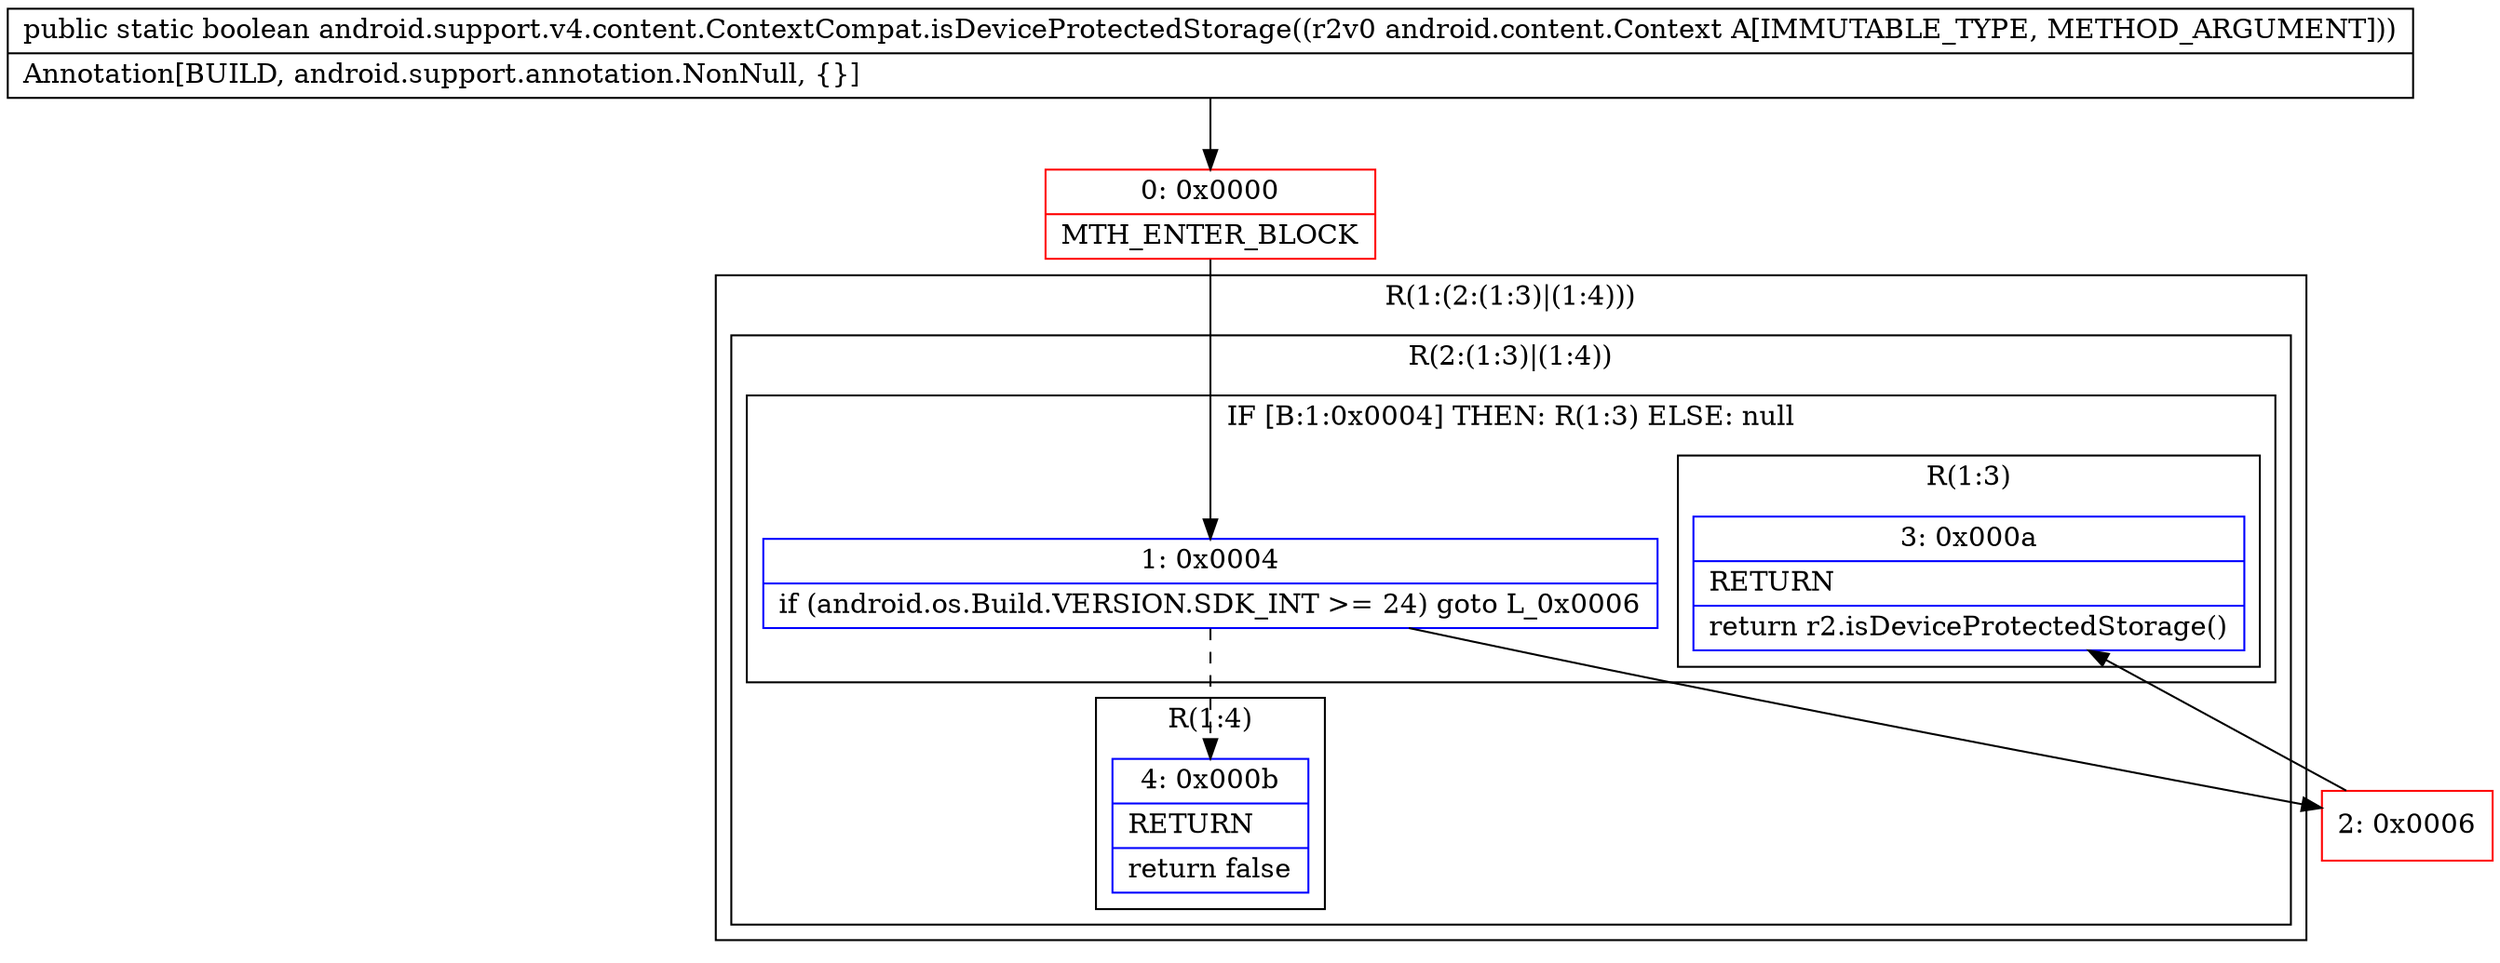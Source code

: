 digraph "CFG forandroid.support.v4.content.ContextCompat.isDeviceProtectedStorage(Landroid\/content\/Context;)Z" {
subgraph cluster_Region_735659974 {
label = "R(1:(2:(1:3)|(1:4)))";
node [shape=record,color=blue];
subgraph cluster_Region_237171480 {
label = "R(2:(1:3)|(1:4))";
node [shape=record,color=blue];
subgraph cluster_IfRegion_1531170218 {
label = "IF [B:1:0x0004] THEN: R(1:3) ELSE: null";
node [shape=record,color=blue];
Node_1 [shape=record,label="{1\:\ 0x0004|if (android.os.Build.VERSION.SDK_INT \>= 24) goto L_0x0006\l}"];
subgraph cluster_Region_2093291794 {
label = "R(1:3)";
node [shape=record,color=blue];
Node_3 [shape=record,label="{3\:\ 0x000a|RETURN\l|return r2.isDeviceProtectedStorage()\l}"];
}
}
subgraph cluster_Region_490964539 {
label = "R(1:4)";
node [shape=record,color=blue];
Node_4 [shape=record,label="{4\:\ 0x000b|RETURN\l|return false\l}"];
}
}
}
Node_0 [shape=record,color=red,label="{0\:\ 0x0000|MTH_ENTER_BLOCK\l}"];
Node_2 [shape=record,color=red,label="{2\:\ 0x0006}"];
MethodNode[shape=record,label="{public static boolean android.support.v4.content.ContextCompat.isDeviceProtectedStorage((r2v0 android.content.Context A[IMMUTABLE_TYPE, METHOD_ARGUMENT]))  | Annotation[BUILD, android.support.annotation.NonNull, \{\}]\l}"];
MethodNode -> Node_0;
Node_1 -> Node_2;
Node_1 -> Node_4[style=dashed];
Node_0 -> Node_1;
Node_2 -> Node_3;
}

